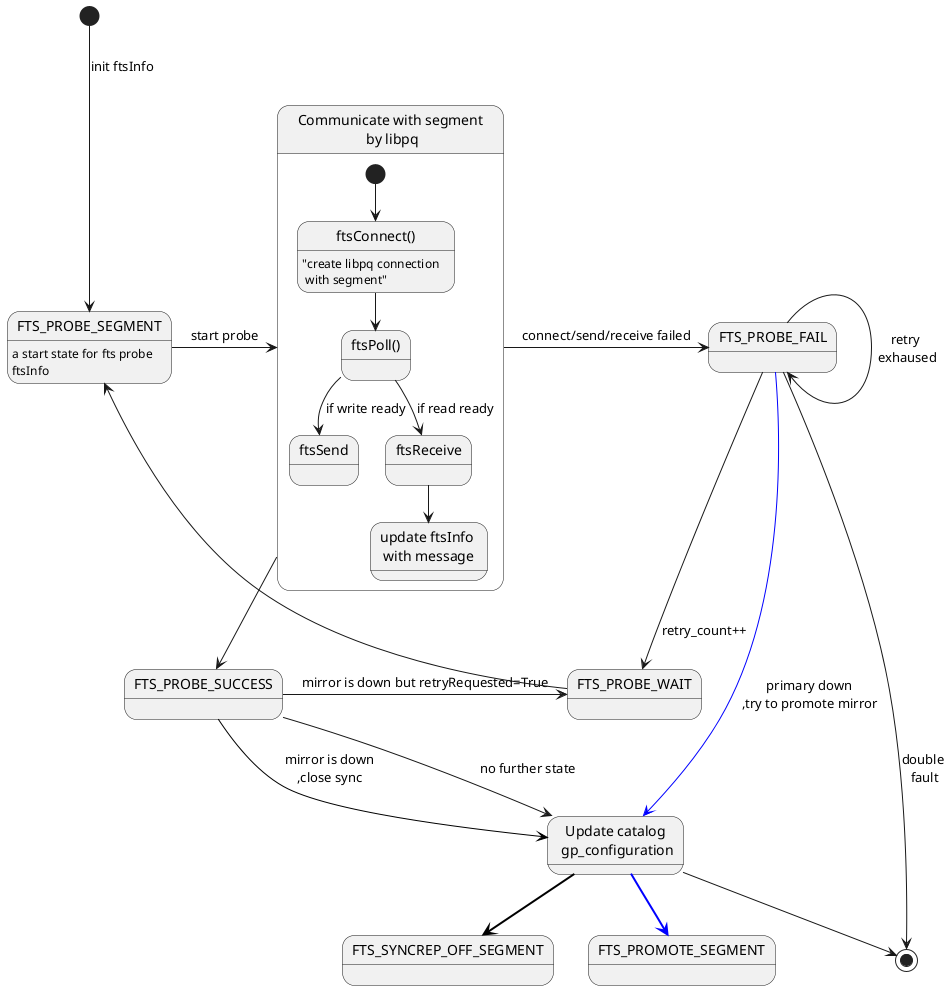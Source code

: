 @startuml
[*] --> FTS_PROBE_SEGMENT : init ftsInfo
FTS_PROBE_SEGMENT -> StateSocket : start probe
StateSocket -down-> FTS_PROBE_SUCCESS
StateSocket -> FTS_PROBE_FAIL : connect/send/receive failed
FTS_PROBE_SEGMENT : a start state for fts probe
FTS_PROBE_SEGMENT : ftsInfo

state "Communicate with segment\n by libpq" as StateSocket {
  state "ftsConnect()" as long1
  long1 : "create libpq connection\n with segment"
  [*] --> long1
  state "ftsPoll()" as poll
  state "update ftsInfo \nwith message" as update
  long1 -down-> poll
  poll --> ftsSend : if write ready
  poll --> ftsReceive : if read ready
  ftsReceive -down-> update
}

state "Update catalog\n gp_configuration" as UpdateConfig {

}

FTS_PROBE_SUCCESS -> FTS_PROBE_WAIT : mirror is down but retryRequested=True

FTS_PROBE_SUCCESS -> UpdateConfig : no further state
UpdateConfig --> [*]

FTS_PROBE_SUCCESS -down[#black]-> UpdateConfig : mirror is down\n,close sync
UpdateConfig -down[#black,bold]-> FTS_SYNCREP_OFF_SEGMENT



FTS_PROBE_FAIL --> [*] : double\n fault

FTS_PROBE_FAIL -down-> FTS_PROBE_WAIT : retry_count++
FTS_PROBE_FAIL -[#blue]> UpdateConfig : primary down\n,try to promote mirror
UpdateConfig -down[#blue,bold]-> FTS_PROMOTE_SEGMENT
FTS_PROBE_WAIT -up-> FTS_PROBE_SEGMENT
FTS_PROBE_FAIL -> FTS_PROBE_FAIL : retry \nexhaused
@enduml
